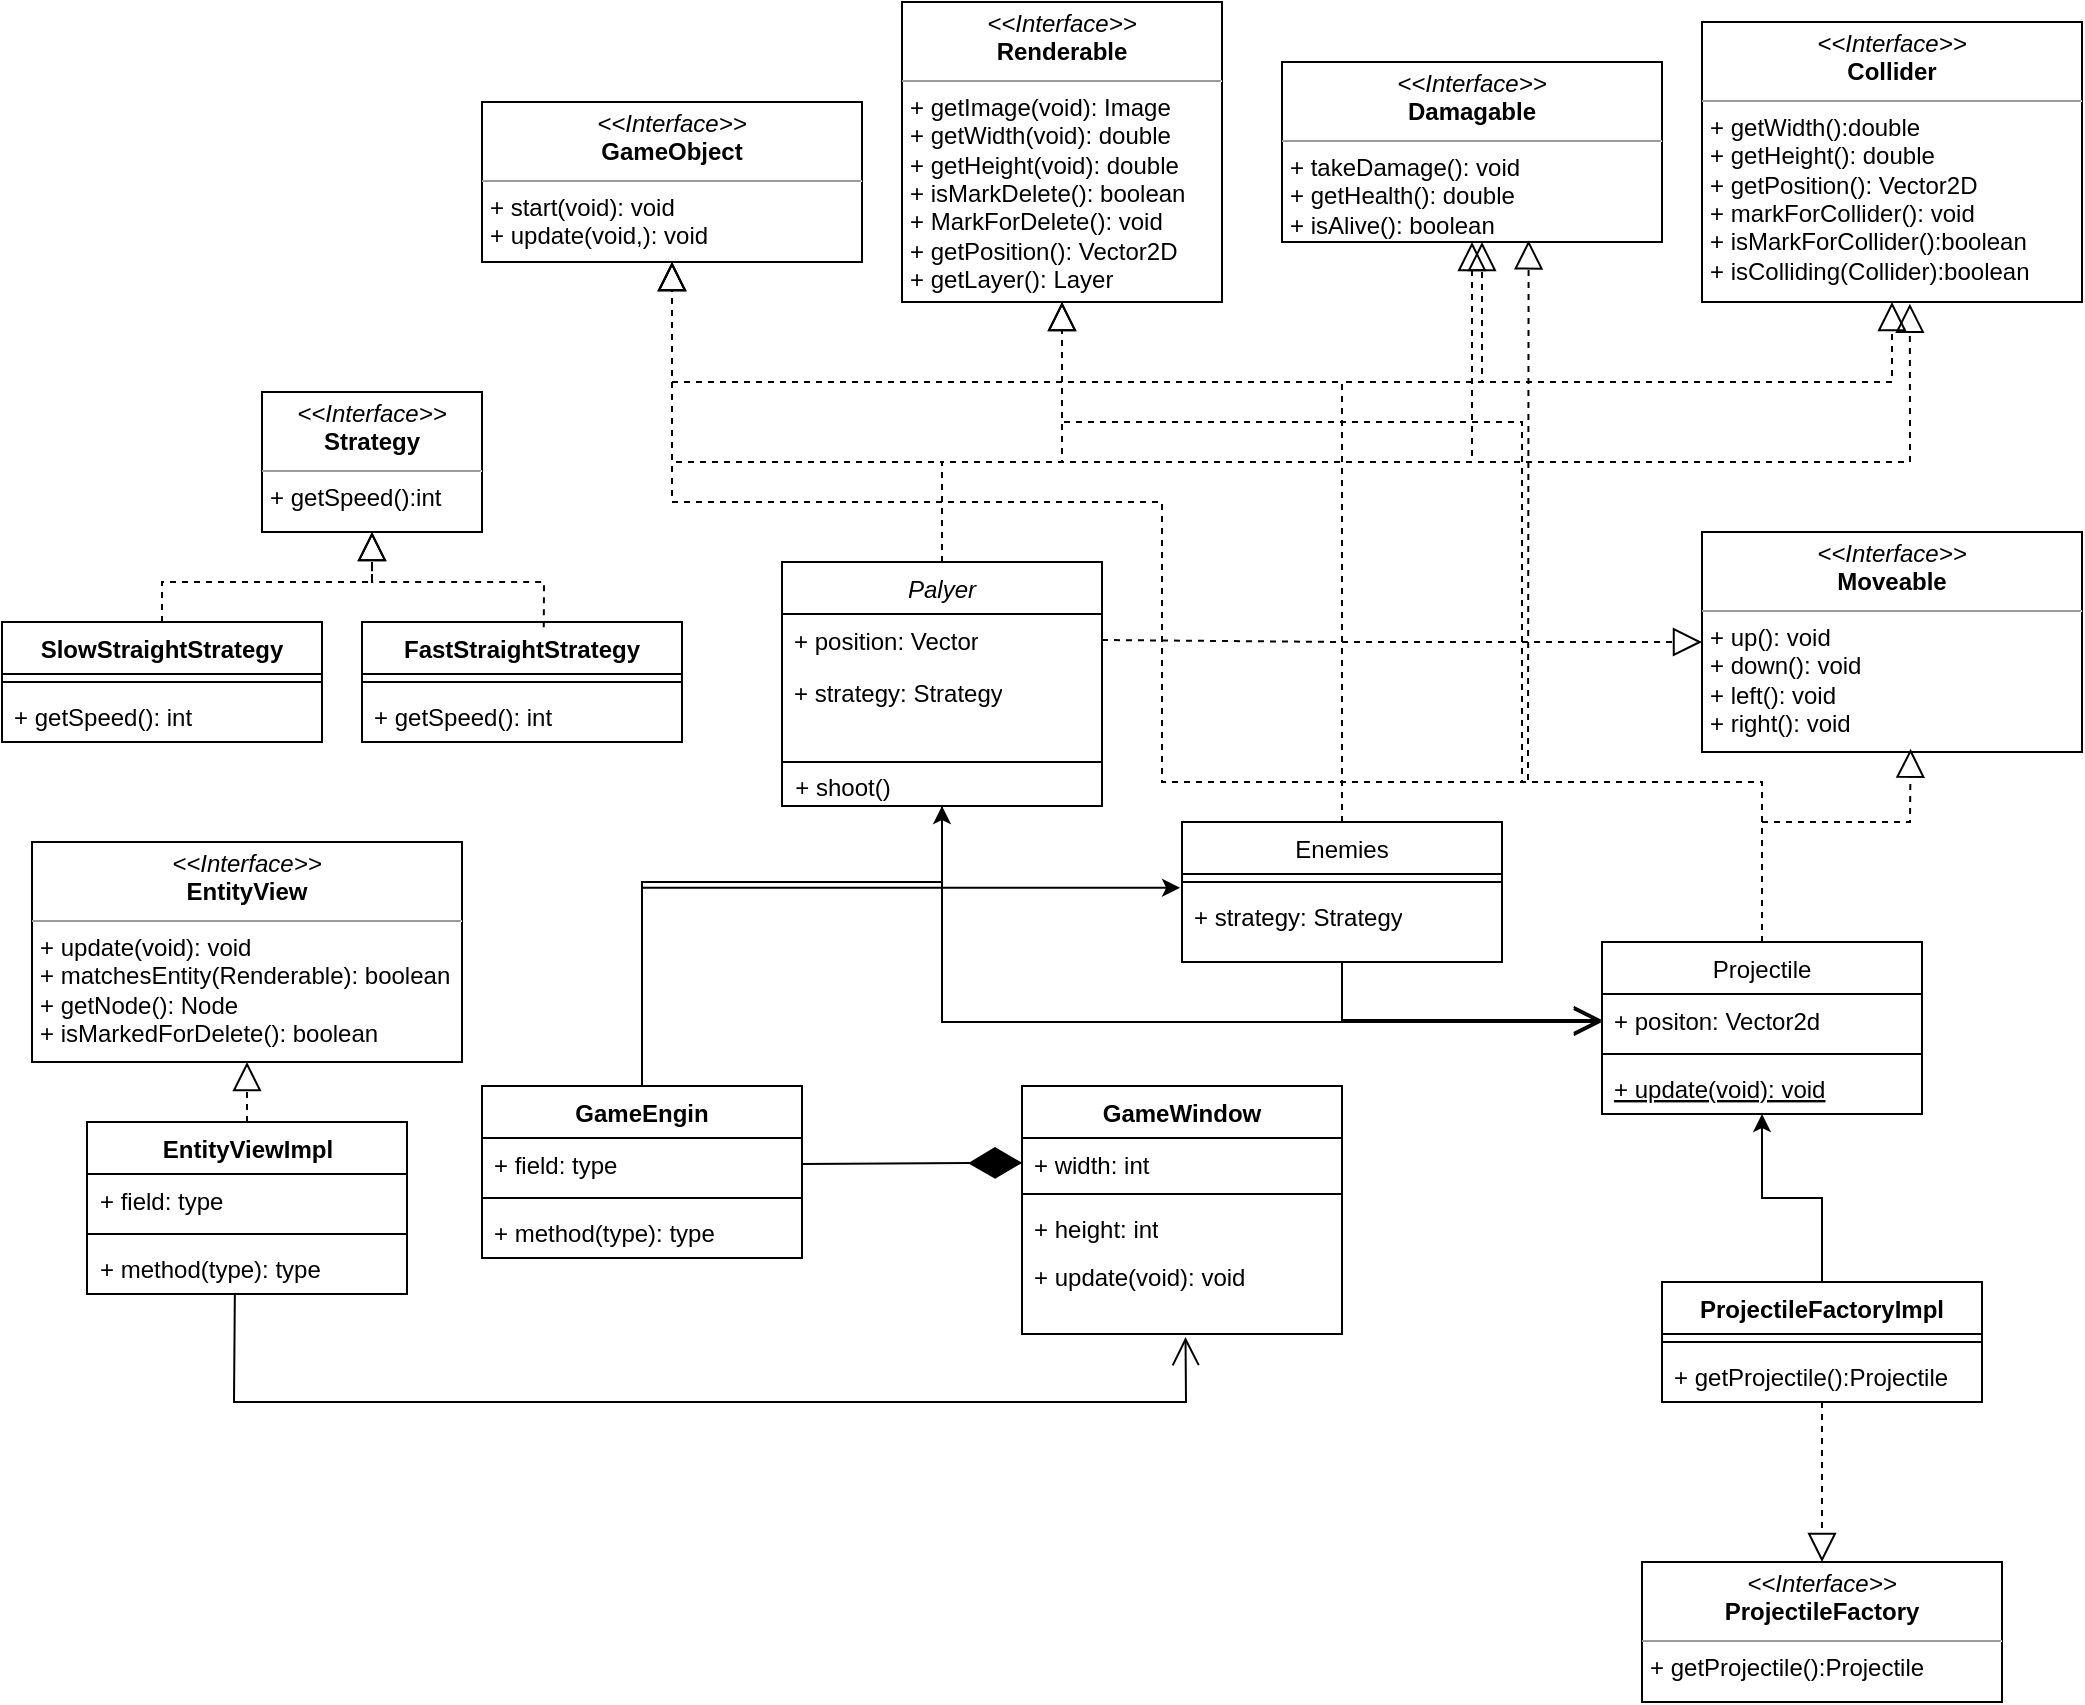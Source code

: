 <mxfile version="21.8.0" type="github">
  <diagram id="C5RBs43oDa-KdzZeNtuy" name="Page-1">
    <mxGraphModel dx="2117" dy="550" grid="1" gridSize="10" guides="1" tooltips="1" connect="1" arrows="1" fold="1" page="1" pageScale="1" pageWidth="827" pageHeight="1169" math="0" shadow="0">
      <root>
        <mxCell id="WIyWlLk6GJQsqaUBKTNV-0" />
        <mxCell id="WIyWlLk6GJQsqaUBKTNV-1" parent="WIyWlLk6GJQsqaUBKTNV-0" />
        <mxCell id="zkfFHV4jXpPFQw0GAbJ--0" value="Palyer" style="swimlane;fontStyle=2;align=center;verticalAlign=top;childLayout=stackLayout;horizontal=1;startSize=26;horizontalStack=0;resizeParent=1;resizeLast=0;collapsible=1;marginBottom=0;rounded=0;shadow=0;strokeWidth=1;" parent="WIyWlLk6GJQsqaUBKTNV-1" vertex="1">
          <mxGeometry x="200" y="280" width="160" height="122" as="geometry">
            <mxRectangle x="230" y="140" width="160" height="26" as="alternateBounds" />
          </mxGeometry>
        </mxCell>
        <mxCell id="wvUIx9EUSzUpLCrMTZV1-17" value="+ position: Vector" style="text;strokeColor=none;fillColor=none;align=left;verticalAlign=top;spacingLeft=4;spacingRight=4;overflow=hidden;rotatable=0;points=[[0,0.5],[1,0.5]];portConstraint=eastwest;whiteSpace=wrap;html=1;" parent="zkfFHV4jXpPFQw0GAbJ--0" vertex="1">
          <mxGeometry y="26" width="160" height="26" as="geometry" />
        </mxCell>
        <mxCell id="wvUIx9EUSzUpLCrMTZV1-38" value="+ strategy: Strategy" style="text;strokeColor=none;fillColor=none;align=left;verticalAlign=top;spacingLeft=4;spacingRight=4;overflow=hidden;rotatable=0;points=[[0,0.5],[1,0.5]];portConstraint=eastwest;whiteSpace=wrap;html=1;" parent="zkfFHV4jXpPFQw0GAbJ--0" vertex="1">
          <mxGeometry y="52" width="160" height="26" as="geometry" />
        </mxCell>
        <mxCell id="zkfFHV4jXpPFQw0GAbJ--4" value="" style="line;html=1;strokeWidth=1;align=left;verticalAlign=middle;spacingTop=-1;spacingLeft=3;spacingRight=3;rotatable=0;labelPosition=right;points=[];portConstraint=eastwest;" parent="zkfFHV4jXpPFQw0GAbJ--0" vertex="1">
          <mxGeometry y="78" width="160" height="44" as="geometry" />
        </mxCell>
        <mxCell id="zkfFHV4jXpPFQw0GAbJ--6" value="Projectile" style="swimlane;fontStyle=0;align=center;verticalAlign=top;childLayout=stackLayout;horizontal=1;startSize=26;horizontalStack=0;resizeParent=1;resizeLast=0;collapsible=1;marginBottom=0;rounded=0;shadow=0;strokeWidth=1;" parent="WIyWlLk6GJQsqaUBKTNV-1" vertex="1">
          <mxGeometry x="610" y="470" width="160" height="86" as="geometry">
            <mxRectangle x="130" y="380" width="160" height="26" as="alternateBounds" />
          </mxGeometry>
        </mxCell>
        <mxCell id="zkfFHV4jXpPFQw0GAbJ--11" value="+ positon: Vector2d" style="text;align=left;verticalAlign=top;spacingLeft=4;spacingRight=4;overflow=hidden;rotatable=0;points=[[0,0.5],[1,0.5]];portConstraint=eastwest;" parent="zkfFHV4jXpPFQw0GAbJ--6" vertex="1">
          <mxGeometry y="26" width="160" height="26" as="geometry" />
        </mxCell>
        <mxCell id="zkfFHV4jXpPFQw0GAbJ--9" value="" style="line;html=1;strokeWidth=1;align=left;verticalAlign=middle;spacingTop=-1;spacingLeft=3;spacingRight=3;rotatable=0;labelPosition=right;points=[];portConstraint=eastwest;" parent="zkfFHV4jXpPFQw0GAbJ--6" vertex="1">
          <mxGeometry y="52" width="160" height="8" as="geometry" />
        </mxCell>
        <mxCell id="zkfFHV4jXpPFQw0GAbJ--10" value="+ update(void): void" style="text;align=left;verticalAlign=top;spacingLeft=4;spacingRight=4;overflow=hidden;rotatable=0;points=[[0,0.5],[1,0.5]];portConstraint=eastwest;fontStyle=4" parent="zkfFHV4jXpPFQw0GAbJ--6" vertex="1">
          <mxGeometry y="60" width="160" height="26" as="geometry" />
        </mxCell>
        <mxCell id="zkfFHV4jXpPFQw0GAbJ--13" value="Enemies" style="swimlane;fontStyle=0;align=center;verticalAlign=top;childLayout=stackLayout;horizontal=1;startSize=26;horizontalStack=0;resizeParent=1;resizeLast=0;collapsible=1;marginBottom=0;rounded=0;shadow=0;strokeWidth=1;" parent="WIyWlLk6GJQsqaUBKTNV-1" vertex="1">
          <mxGeometry x="400" y="410" width="160" height="70" as="geometry">
            <mxRectangle x="340" y="380" width="170" height="26" as="alternateBounds" />
          </mxGeometry>
        </mxCell>
        <mxCell id="zkfFHV4jXpPFQw0GAbJ--15" value="" style="line;html=1;strokeWidth=1;align=left;verticalAlign=middle;spacingTop=-1;spacingLeft=3;spacingRight=3;rotatable=0;labelPosition=right;points=[];portConstraint=eastwest;" parent="zkfFHV4jXpPFQw0GAbJ--13" vertex="1">
          <mxGeometry y="26" width="160" height="8" as="geometry" />
        </mxCell>
        <mxCell id="wvUIx9EUSzUpLCrMTZV1-39" value="+ strategy: Strategy" style="text;strokeColor=none;fillColor=none;align=left;verticalAlign=top;spacingLeft=4;spacingRight=4;overflow=hidden;rotatable=0;points=[[0,0.5],[1,0.5]];portConstraint=eastwest;whiteSpace=wrap;html=1;" parent="zkfFHV4jXpPFQw0GAbJ--13" vertex="1">
          <mxGeometry y="34" width="160" height="26" as="geometry" />
        </mxCell>
        <mxCell id="wvUIx9EUSzUpLCrMTZV1-3" value="&lt;p style=&quot;margin:0px;margin-top:4px;text-align:center;&quot;&gt;&lt;i&gt;&amp;lt;&amp;lt;Interface&amp;gt;&amp;gt;&lt;/i&gt;&lt;br&gt;&lt;b&gt;GameObject&lt;/b&gt;&lt;/p&gt;&lt;hr size=&quot;1&quot;&gt;&lt;p style=&quot;margin:0px;margin-left:4px;&quot;&gt;&lt;/p&gt;&lt;p style=&quot;margin:0px;margin-left:4px;&quot;&gt;+ start(void): void&lt;br&gt;+ update(void,): void&lt;/p&gt;" style="verticalAlign=top;align=left;overflow=fill;fontSize=12;fontFamily=Helvetica;html=1;whiteSpace=wrap;" parent="WIyWlLk6GJQsqaUBKTNV-1" vertex="1">
          <mxGeometry x="50" y="50" width="190" height="80" as="geometry" />
        </mxCell>
        <mxCell id="wvUIx9EUSzUpLCrMTZV1-4" value="&lt;p style=&quot;margin:0px;margin-top:4px;text-align:center;&quot;&gt;&lt;i&gt;&amp;lt;&amp;lt;Interface&amp;gt;&amp;gt;&lt;/i&gt;&lt;br&gt;&lt;b&gt;Renderable&lt;/b&gt;&lt;/p&gt;&lt;hr size=&quot;1&quot;&gt;&lt;p style=&quot;margin:0px;margin-left:4px;&quot;&gt;&lt;/p&gt;&lt;p style=&quot;margin:0px;margin-left:4px;&quot;&gt;+ getImage(void): Image&lt;br&gt;+ getWidth(void): double&lt;/p&gt;&lt;p style=&quot;margin:0px;margin-left:4px;&quot;&gt;+ getHeight(void): double&lt;/p&gt;&lt;p style=&quot;margin:0px;margin-left:4px;&quot;&gt;+ isMarkDelete(): boolean&lt;/p&gt;&lt;p style=&quot;margin:0px;margin-left:4px;&quot;&gt;+ MarkForDelete(): void&lt;/p&gt;&lt;p style=&quot;margin:0px;margin-left:4px;&quot;&gt;+ getPosition(): Vector2D&lt;/p&gt;&lt;p style=&quot;margin:0px;margin-left:4px;&quot;&gt;+ getLayer(): Layer&lt;/p&gt;" style="verticalAlign=top;align=left;overflow=fill;fontSize=12;fontFamily=Helvetica;html=1;whiteSpace=wrap;" parent="WIyWlLk6GJQsqaUBKTNV-1" vertex="1">
          <mxGeometry x="260" width="160" height="150" as="geometry" />
        </mxCell>
        <mxCell id="wvUIx9EUSzUpLCrMTZV1-6" value="&lt;p style=&quot;margin:0px;margin-top:4px;text-align:center;&quot;&gt;&lt;i&gt;&amp;lt;&amp;lt;Interface&amp;gt;&amp;gt;&lt;/i&gt;&lt;br&gt;&lt;b&gt;Moveable&lt;/b&gt;&lt;/p&gt;&lt;hr size=&quot;1&quot;&gt;&lt;p style=&quot;margin:0px;margin-left:4px;&quot;&gt;+ up(): void&lt;br&gt;+ down(): void&lt;/p&gt;&lt;p style=&quot;margin:0px;margin-left:4px;&quot;&gt;+ left(): void&lt;/p&gt;&lt;p style=&quot;margin:0px;margin-left:4px;&quot;&gt;+ right(): void&lt;/p&gt;" style="verticalAlign=top;align=left;overflow=fill;fontSize=12;fontFamily=Helvetica;html=1;whiteSpace=wrap;" parent="WIyWlLk6GJQsqaUBKTNV-1" vertex="1">
          <mxGeometry x="660" y="265" width="190" height="110" as="geometry" />
        </mxCell>
        <mxCell id="wvUIx9EUSzUpLCrMTZV1-7" value="&lt;p style=&quot;margin:0px;margin-top:4px;text-align:center;&quot;&gt;&lt;i&gt;&amp;lt;&amp;lt;Interface&amp;gt;&amp;gt;&lt;/i&gt;&lt;br&gt;&lt;b&gt;Collider&lt;/b&gt;&lt;/p&gt;&lt;hr size=&quot;1&quot;&gt;&lt;p style=&quot;margin:0px;margin-left:4px;&quot;&gt;+ getWidth():double&amp;nbsp;&lt;br&gt;+ getHeight(): double&lt;/p&gt;&lt;p style=&quot;margin:0px;margin-left:4px;&quot;&gt;+ getPosition(): Vector2D&lt;/p&gt;&lt;p style=&quot;margin:0px;margin-left:4px;&quot;&gt;+ markForCollider(): void&lt;/p&gt;&lt;p style=&quot;margin:0px;margin-left:4px;&quot;&gt;+ isMarkForCollider():boolean&lt;/p&gt;&lt;p style=&quot;margin:0px;margin-left:4px;&quot;&gt;+ isColliding(Collider):boolean&lt;/p&gt;" style="verticalAlign=top;align=left;overflow=fill;fontSize=12;fontFamily=Helvetica;html=1;whiteSpace=wrap;" parent="WIyWlLk6GJQsqaUBKTNV-1" vertex="1">
          <mxGeometry x="660" y="10" width="190" height="140" as="geometry" />
        </mxCell>
        <mxCell id="wvUIx9EUSzUpLCrMTZV1-9" value="" style="endArrow=block;dashed=1;endFill=0;endSize=12;html=1;rounded=0;exitX=0.5;exitY=0;exitDx=0;exitDy=0;entryX=0.5;entryY=1;entryDx=0;entryDy=0;" parent="WIyWlLk6GJQsqaUBKTNV-1" source="zkfFHV4jXpPFQw0GAbJ--0" target="wvUIx9EUSzUpLCrMTZV1-3" edge="1">
          <mxGeometry width="160" relative="1" as="geometry">
            <mxPoint x="330" y="220" as="sourcePoint" />
            <mxPoint x="490" y="220" as="targetPoint" />
            <Array as="points">
              <mxPoint x="280" y="230" />
              <mxPoint x="145" y="230" />
            </Array>
          </mxGeometry>
        </mxCell>
        <mxCell id="wvUIx9EUSzUpLCrMTZV1-11" value="" style="endArrow=block;dashed=1;endFill=0;endSize=12;html=1;rounded=0;exitX=0.5;exitY=0;exitDx=0;exitDy=0;entryX=0.5;entryY=1;entryDx=0;entryDy=0;" parent="WIyWlLk6GJQsqaUBKTNV-1" source="zkfFHV4jXpPFQw0GAbJ--0" target="wvUIx9EUSzUpLCrMTZV1-4" edge="1">
          <mxGeometry width="160" relative="1" as="geometry">
            <mxPoint x="290" y="250" as="sourcePoint" />
            <mxPoint x="155" y="130" as="targetPoint" />
            <Array as="points">
              <mxPoint x="280" y="230" />
              <mxPoint x="340" y="230" />
            </Array>
          </mxGeometry>
        </mxCell>
        <mxCell id="wvUIx9EUSzUpLCrMTZV1-12" value="&lt;p style=&quot;margin:0px;margin-top:4px;text-align:center;&quot;&gt;&lt;i&gt;&amp;lt;&amp;lt;Interface&amp;gt;&amp;gt;&lt;/i&gt;&lt;br&gt;&lt;b&gt;Damagable&lt;/b&gt;&lt;/p&gt;&lt;hr size=&quot;1&quot;&gt;&lt;p style=&quot;margin:0px;margin-left:4px;&quot;&gt;+ takeDamage(): void&lt;br&gt;+ getHealth(): double&lt;/p&gt;&lt;p style=&quot;margin:0px;margin-left:4px;&quot;&gt;+ isAlive(): boolean&lt;/p&gt;" style="verticalAlign=top;align=left;overflow=fill;fontSize=12;fontFamily=Helvetica;html=1;whiteSpace=wrap;" parent="WIyWlLk6GJQsqaUBKTNV-1" vertex="1">
          <mxGeometry x="450" y="30" width="190" height="90" as="geometry" />
        </mxCell>
        <mxCell id="wvUIx9EUSzUpLCrMTZV1-13" value="" style="endArrow=block;dashed=1;endFill=0;endSize=12;html=1;rounded=0;entryX=0.5;entryY=1;entryDx=0;entryDy=0;" parent="WIyWlLk6GJQsqaUBKTNV-1" target="wvUIx9EUSzUpLCrMTZV1-12" edge="1">
          <mxGeometry width="160" relative="1" as="geometry">
            <mxPoint x="280" y="280" as="sourcePoint" />
            <mxPoint x="375" y="180" as="targetPoint" />
            <Array as="points">
              <mxPoint x="280" y="230" />
              <mxPoint x="375" y="230" />
              <mxPoint x="545" y="230" />
            </Array>
          </mxGeometry>
        </mxCell>
        <mxCell id="wvUIx9EUSzUpLCrMTZV1-14" value="" style="endArrow=block;dashed=1;endFill=0;endSize=12;html=1;rounded=0;entryX=0;entryY=0.5;entryDx=0;entryDy=0;exitX=1;exitY=0.5;exitDx=0;exitDy=0;" parent="WIyWlLk6GJQsqaUBKTNV-1" source="wvUIx9EUSzUpLCrMTZV1-17" target="wvUIx9EUSzUpLCrMTZV1-6" edge="1">
          <mxGeometry width="160" relative="1" as="geometry">
            <mxPoint x="290" y="290" as="sourcePoint" />
            <mxPoint x="555" y="130" as="targetPoint" />
            <Array as="points">
              <mxPoint x="480" y="320" />
            </Array>
          </mxGeometry>
        </mxCell>
        <mxCell id="wvUIx9EUSzUpLCrMTZV1-16" value="" style="endArrow=block;dashed=1;endFill=0;endSize=12;html=1;rounded=0;entryX=0.547;entryY=1.006;entryDx=0;entryDy=0;exitX=0.5;exitY=0;exitDx=0;exitDy=0;entryPerimeter=0;" parent="WIyWlLk6GJQsqaUBKTNV-1" source="zkfFHV4jXpPFQw0GAbJ--0" target="wvUIx9EUSzUpLCrMTZV1-7" edge="1">
          <mxGeometry width="160" relative="1" as="geometry">
            <mxPoint x="370" y="330" as="sourcePoint" />
            <mxPoint x="670" y="330" as="targetPoint" />
            <Array as="points">
              <mxPoint x="280" y="230" />
              <mxPoint x="530" y="230" />
              <mxPoint x="764" y="230" />
            </Array>
          </mxGeometry>
        </mxCell>
        <mxCell id="wvUIx9EUSzUpLCrMTZV1-18" value="&lt;p style=&quot;margin:0px;margin-top:4px;text-align:center;&quot;&gt;&lt;i&gt;&amp;lt;&amp;lt;Interface&amp;gt;&amp;gt;&lt;/i&gt;&lt;br&gt;&lt;b&gt;Strategy&lt;/b&gt;&lt;/p&gt;&lt;hr size=&quot;1&quot;&gt;&lt;p style=&quot;margin:0px;margin-left:4px;&quot;&gt;+ getSpeed():int&lt;br&gt;&lt;/p&gt;" style="verticalAlign=top;align=left;overflow=fill;fontSize=12;fontFamily=Helvetica;html=1;whiteSpace=wrap;" parent="WIyWlLk6GJQsqaUBKTNV-1" vertex="1">
          <mxGeometry x="-60" y="195" width="110" height="70" as="geometry" />
        </mxCell>
        <mxCell id="wvUIx9EUSzUpLCrMTZV1-19" value="SlowStraightStrategy" style="swimlane;fontStyle=1;align=center;verticalAlign=top;childLayout=stackLayout;horizontal=1;startSize=26;horizontalStack=0;resizeParent=1;resizeParentMax=0;resizeLast=0;collapsible=1;marginBottom=0;whiteSpace=wrap;html=1;" parent="WIyWlLk6GJQsqaUBKTNV-1" vertex="1">
          <mxGeometry x="-190" y="310" width="160" height="60" as="geometry" />
        </mxCell>
        <mxCell id="wvUIx9EUSzUpLCrMTZV1-21" value="" style="line;strokeWidth=1;fillColor=none;align=left;verticalAlign=middle;spacingTop=-1;spacingLeft=3;spacingRight=3;rotatable=0;labelPosition=right;points=[];portConstraint=eastwest;strokeColor=inherit;" parent="wvUIx9EUSzUpLCrMTZV1-19" vertex="1">
          <mxGeometry y="26" width="160" height="8" as="geometry" />
        </mxCell>
        <mxCell id="wvUIx9EUSzUpLCrMTZV1-22" value="+ getSpeed(): int" style="text;strokeColor=none;fillColor=none;align=left;verticalAlign=top;spacingLeft=4;spacingRight=4;overflow=hidden;rotatable=0;points=[[0,0.5],[1,0.5]];portConstraint=eastwest;whiteSpace=wrap;html=1;" parent="wvUIx9EUSzUpLCrMTZV1-19" vertex="1">
          <mxGeometry y="34" width="160" height="26" as="geometry" />
        </mxCell>
        <mxCell id="wvUIx9EUSzUpLCrMTZV1-23" value="" style="endArrow=block;dashed=1;endFill=0;endSize=12;html=1;rounded=0;exitX=0.5;exitY=0;exitDx=0;exitDy=0;entryX=0.5;entryY=1;entryDx=0;entryDy=0;" parent="WIyWlLk6GJQsqaUBKTNV-1" source="wvUIx9EUSzUpLCrMTZV1-19" target="wvUIx9EUSzUpLCrMTZV1-18" edge="1">
          <mxGeometry width="160" relative="1" as="geometry">
            <mxPoint x="290" y="290" as="sourcePoint" />
            <mxPoint x="155" y="140" as="targetPoint" />
            <Array as="points">
              <mxPoint x="-110" y="290" />
              <mxPoint x="-5" y="290" />
            </Array>
          </mxGeometry>
        </mxCell>
        <mxCell id="wvUIx9EUSzUpLCrMTZV1-24" value="FastStraightStrategy" style="swimlane;fontStyle=1;align=center;verticalAlign=top;childLayout=stackLayout;horizontal=1;startSize=26;horizontalStack=0;resizeParent=1;resizeParentMax=0;resizeLast=0;collapsible=1;marginBottom=0;whiteSpace=wrap;html=1;" parent="WIyWlLk6GJQsqaUBKTNV-1" vertex="1">
          <mxGeometry x="-10" y="310" width="160" height="60" as="geometry" />
        </mxCell>
        <mxCell id="wvUIx9EUSzUpLCrMTZV1-25" value="" style="line;strokeWidth=1;fillColor=none;align=left;verticalAlign=middle;spacingTop=-1;spacingLeft=3;spacingRight=3;rotatable=0;labelPosition=right;points=[];portConstraint=eastwest;strokeColor=inherit;" parent="wvUIx9EUSzUpLCrMTZV1-24" vertex="1">
          <mxGeometry y="26" width="160" height="8" as="geometry" />
        </mxCell>
        <mxCell id="wvUIx9EUSzUpLCrMTZV1-26" value="+ getSpeed(): int" style="text;strokeColor=none;fillColor=none;align=left;verticalAlign=top;spacingLeft=4;spacingRight=4;overflow=hidden;rotatable=0;points=[[0,0.5],[1,0.5]];portConstraint=eastwest;whiteSpace=wrap;html=1;" parent="wvUIx9EUSzUpLCrMTZV1-24" vertex="1">
          <mxGeometry y="34" width="160" height="26" as="geometry" />
        </mxCell>
        <mxCell id="wvUIx9EUSzUpLCrMTZV1-28" value="" style="endArrow=block;dashed=1;endFill=0;endSize=12;html=1;rounded=0;exitX=0.568;exitY=0.043;exitDx=0;exitDy=0;exitPerimeter=0;entryX=0.5;entryY=1;entryDx=0;entryDy=0;" parent="WIyWlLk6GJQsqaUBKTNV-1" source="wvUIx9EUSzUpLCrMTZV1-24" target="wvUIx9EUSzUpLCrMTZV1-18" edge="1">
          <mxGeometry width="160" relative="1" as="geometry">
            <mxPoint x="-100" y="320" as="sourcePoint" />
            <mxPoint x="110" y="210" as="targetPoint" />
            <Array as="points">
              <mxPoint x="81" y="290" />
              <mxPoint x="-5" y="290" />
            </Array>
          </mxGeometry>
        </mxCell>
        <mxCell id="wvUIx9EUSzUpLCrMTZV1-35" value="" style="endArrow=block;dashed=1;endFill=0;endSize=12;html=1;rounded=0;exitX=0.5;exitY=0;exitDx=0;exitDy=0;entryX=0.5;entryY=1;entryDx=0;entryDy=0;" parent="WIyWlLk6GJQsqaUBKTNV-1" source="zkfFHV4jXpPFQw0GAbJ--13" target="wvUIx9EUSzUpLCrMTZV1-3" edge="1">
          <mxGeometry width="160" relative="1" as="geometry">
            <mxPoint x="330" y="220" as="sourcePoint" />
            <mxPoint x="490" y="220" as="targetPoint" />
            <Array as="points">
              <mxPoint x="480" y="190" />
              <mxPoint x="145" y="190" />
            </Array>
          </mxGeometry>
        </mxCell>
        <mxCell id="wvUIx9EUSzUpLCrMTZV1-36" value="" style="endArrow=block;dashed=1;endFill=0;endSize=12;html=1;rounded=0;exitX=0.5;exitY=0;exitDx=0;exitDy=0;" parent="WIyWlLk6GJQsqaUBKTNV-1" source="zkfFHV4jXpPFQw0GAbJ--13" edge="1">
          <mxGeometry width="160" relative="1" as="geometry">
            <mxPoint x="330" y="220" as="sourcePoint" />
            <mxPoint x="550" y="120" as="targetPoint" />
            <Array as="points">
              <mxPoint x="480" y="190" />
              <mxPoint x="550" y="190" />
            </Array>
          </mxGeometry>
        </mxCell>
        <mxCell id="wvUIx9EUSzUpLCrMTZV1-37" value="" style="endArrow=block;dashed=1;endFill=0;endSize=12;html=1;rounded=0;exitX=0.5;exitY=0;exitDx=0;exitDy=0;entryX=0.5;entryY=1;entryDx=0;entryDy=0;" parent="WIyWlLk6GJQsqaUBKTNV-1" source="zkfFHV4jXpPFQw0GAbJ--13" target="wvUIx9EUSzUpLCrMTZV1-7" edge="1">
          <mxGeometry width="160" relative="1" as="geometry">
            <mxPoint x="330" y="220" as="sourcePoint" />
            <mxPoint x="490" y="220" as="targetPoint" />
            <Array as="points">
              <mxPoint x="480" y="190" />
              <mxPoint x="755" y="190" />
            </Array>
          </mxGeometry>
        </mxCell>
        <mxCell id="wvUIx9EUSzUpLCrMTZV1-40" value="" style="endArrow=block;dashed=1;endFill=0;endSize=12;html=1;rounded=0;exitX=0.5;exitY=0;exitDx=0;exitDy=0;entryX=0.549;entryY=0.985;entryDx=0;entryDy=0;entryPerimeter=0;" parent="WIyWlLk6GJQsqaUBKTNV-1" source="zkfFHV4jXpPFQw0GAbJ--6" target="wvUIx9EUSzUpLCrMTZV1-6" edge="1">
          <mxGeometry width="160" relative="1" as="geometry">
            <mxPoint x="330" y="220" as="sourcePoint" />
            <mxPoint x="490" y="220" as="targetPoint" />
            <Array as="points">
              <mxPoint x="690" y="410" />
              <mxPoint x="764" y="410" />
            </Array>
          </mxGeometry>
        </mxCell>
        <mxCell id="wvUIx9EUSzUpLCrMTZV1-41" value="" style="endArrow=block;dashed=1;endFill=0;endSize=12;html=1;rounded=0;exitX=0.5;exitY=0;exitDx=0;exitDy=0;entryX=0.649;entryY=0.991;entryDx=0;entryDy=0;entryPerimeter=0;" parent="WIyWlLk6GJQsqaUBKTNV-1" source="zkfFHV4jXpPFQw0GAbJ--6" target="wvUIx9EUSzUpLCrMTZV1-12" edge="1">
          <mxGeometry width="160" relative="1" as="geometry">
            <mxPoint x="330" y="220" as="sourcePoint" />
            <mxPoint x="490" y="220" as="targetPoint" />
            <Array as="points">
              <mxPoint x="690" y="390" />
              <mxPoint x="573" y="390" />
            </Array>
          </mxGeometry>
        </mxCell>
        <mxCell id="wvUIx9EUSzUpLCrMTZV1-42" value="" style="endArrow=block;dashed=1;endFill=0;endSize=12;html=1;rounded=0;exitX=0.5;exitY=0;exitDx=0;exitDy=0;entryX=0.5;entryY=1;entryDx=0;entryDy=0;" parent="WIyWlLk6GJQsqaUBKTNV-1" source="zkfFHV4jXpPFQw0GAbJ--6" target="wvUIx9EUSzUpLCrMTZV1-4" edge="1">
          <mxGeometry width="160" relative="1" as="geometry">
            <mxPoint x="260" y="510" as="sourcePoint" />
            <mxPoint x="420" y="510" as="targetPoint" />
            <Array as="points">
              <mxPoint x="690" y="390" />
              <mxPoint x="570" y="390" />
              <mxPoint x="570" y="210" />
              <mxPoint x="340" y="210" />
            </Array>
          </mxGeometry>
        </mxCell>
        <mxCell id="wvUIx9EUSzUpLCrMTZV1-43" value="" style="endArrow=block;dashed=1;endFill=0;endSize=12;html=1;rounded=0;exitX=0.5;exitY=0;exitDx=0;exitDy=0;entryX=0.5;entryY=1;entryDx=0;entryDy=0;" parent="WIyWlLk6GJQsqaUBKTNV-1" source="zkfFHV4jXpPFQw0GAbJ--6" target="wvUIx9EUSzUpLCrMTZV1-3" edge="1">
          <mxGeometry width="160" relative="1" as="geometry">
            <mxPoint x="330" y="410" as="sourcePoint" />
            <mxPoint x="490" y="410" as="targetPoint" />
            <Array as="points">
              <mxPoint x="690" y="390" />
              <mxPoint x="390" y="390" />
              <mxPoint x="390" y="250" />
              <mxPoint x="145" y="250" />
            </Array>
          </mxGeometry>
        </mxCell>
        <mxCell id="wvUIx9EUSzUpLCrMTZV1-55" style="edgeStyle=orthogonalEdgeStyle;rounded=0;orthogonalLoop=1;jettySize=auto;html=1;entryX=0.5;entryY=1;entryDx=0;entryDy=0;" parent="WIyWlLk6GJQsqaUBKTNV-1" source="wvUIx9EUSzUpLCrMTZV1-44" target="zkfFHV4jXpPFQw0GAbJ--0" edge="1">
          <mxGeometry relative="1" as="geometry">
            <Array as="points">
              <mxPoint x="130" y="440" />
              <mxPoint x="280" y="440" />
            </Array>
          </mxGeometry>
        </mxCell>
        <mxCell id="wvUIx9EUSzUpLCrMTZV1-56" style="edgeStyle=orthogonalEdgeStyle;rounded=0;orthogonalLoop=1;jettySize=auto;html=1;entryX=-0.006;entryY=0.861;entryDx=0;entryDy=0;entryPerimeter=0;" parent="WIyWlLk6GJQsqaUBKTNV-1" source="wvUIx9EUSzUpLCrMTZV1-44" target="zkfFHV4jXpPFQw0GAbJ--15" edge="1">
          <mxGeometry relative="1" as="geometry" />
        </mxCell>
        <mxCell id="wvUIx9EUSzUpLCrMTZV1-44" value="GameEngin" style="swimlane;fontStyle=1;align=center;verticalAlign=top;childLayout=stackLayout;horizontal=1;startSize=26;horizontalStack=0;resizeParent=1;resizeParentMax=0;resizeLast=0;collapsible=1;marginBottom=0;whiteSpace=wrap;html=1;" parent="WIyWlLk6GJQsqaUBKTNV-1" vertex="1">
          <mxGeometry x="50" y="542" width="160" height="86" as="geometry" />
        </mxCell>
        <mxCell id="wvUIx9EUSzUpLCrMTZV1-45" value="+ field: type" style="text;strokeColor=none;fillColor=none;align=left;verticalAlign=top;spacingLeft=4;spacingRight=4;overflow=hidden;rotatable=0;points=[[0,0.5],[1,0.5]];portConstraint=eastwest;whiteSpace=wrap;html=1;" parent="wvUIx9EUSzUpLCrMTZV1-44" vertex="1">
          <mxGeometry y="26" width="160" height="26" as="geometry" />
        </mxCell>
        <mxCell id="wvUIx9EUSzUpLCrMTZV1-46" value="" style="line;strokeWidth=1;fillColor=none;align=left;verticalAlign=middle;spacingTop=-1;spacingLeft=3;spacingRight=3;rotatable=0;labelPosition=right;points=[];portConstraint=eastwest;strokeColor=inherit;" parent="wvUIx9EUSzUpLCrMTZV1-44" vertex="1">
          <mxGeometry y="52" width="160" height="8" as="geometry" />
        </mxCell>
        <mxCell id="wvUIx9EUSzUpLCrMTZV1-47" value="+ method(type): type" style="text;strokeColor=none;fillColor=none;align=left;verticalAlign=top;spacingLeft=4;spacingRight=4;overflow=hidden;rotatable=0;points=[[0,0.5],[1,0.5]];portConstraint=eastwest;whiteSpace=wrap;html=1;" parent="wvUIx9EUSzUpLCrMTZV1-44" vertex="1">
          <mxGeometry y="60" width="160" height="26" as="geometry" />
        </mxCell>
        <mxCell id="wvUIx9EUSzUpLCrMTZV1-48" value="GameWindow" style="swimlane;fontStyle=1;align=center;verticalAlign=top;childLayout=stackLayout;horizontal=1;startSize=26;horizontalStack=0;resizeParent=1;resizeParentMax=0;resizeLast=0;collapsible=1;marginBottom=0;whiteSpace=wrap;html=1;" parent="WIyWlLk6GJQsqaUBKTNV-1" vertex="1">
          <mxGeometry x="320" y="542" width="160" height="124" as="geometry" />
        </mxCell>
        <mxCell id="wvUIx9EUSzUpLCrMTZV1-49" value="+ width: int&lt;br&gt;" style="text;strokeColor=none;fillColor=none;align=left;verticalAlign=top;spacingLeft=4;spacingRight=4;overflow=hidden;rotatable=0;points=[[0,0.5],[1,0.5]];portConstraint=eastwest;whiteSpace=wrap;html=1;" parent="wvUIx9EUSzUpLCrMTZV1-48" vertex="1">
          <mxGeometry y="26" width="160" height="24" as="geometry" />
        </mxCell>
        <mxCell id="wvUIx9EUSzUpLCrMTZV1-50" value="" style="line;strokeWidth=1;fillColor=none;align=left;verticalAlign=middle;spacingTop=-1;spacingLeft=3;spacingRight=3;rotatable=0;labelPosition=right;points=[];portConstraint=eastwest;strokeColor=inherit;" parent="wvUIx9EUSzUpLCrMTZV1-48" vertex="1">
          <mxGeometry y="50" width="160" height="8" as="geometry" />
        </mxCell>
        <mxCell id="wvUIx9EUSzUpLCrMTZV1-69" value="+ height: int" style="text;strokeColor=none;fillColor=none;align=left;verticalAlign=top;spacingLeft=4;spacingRight=4;overflow=hidden;rotatable=0;points=[[0,0.5],[1,0.5]];portConstraint=eastwest;whiteSpace=wrap;html=1;" parent="wvUIx9EUSzUpLCrMTZV1-48" vertex="1">
          <mxGeometry y="58" width="160" height="24" as="geometry" />
        </mxCell>
        <mxCell id="wvUIx9EUSzUpLCrMTZV1-51" value="+ update(void): void" style="text;strokeColor=none;fillColor=none;align=left;verticalAlign=top;spacingLeft=4;spacingRight=4;overflow=hidden;rotatable=0;points=[[0,0.5],[1,0.5]];portConstraint=eastwest;whiteSpace=wrap;html=1;" parent="wvUIx9EUSzUpLCrMTZV1-48" vertex="1">
          <mxGeometry y="82" width="160" height="42" as="geometry" />
        </mxCell>
        <mxCell id="wvUIx9EUSzUpLCrMTZV1-52" value="" style="endArrow=diamondThin;endFill=1;endSize=24;html=1;rounded=0;exitX=1;exitY=0.5;exitDx=0;exitDy=0;" parent="WIyWlLk6GJQsqaUBKTNV-1" source="wvUIx9EUSzUpLCrMTZV1-45" target="wvUIx9EUSzUpLCrMTZV1-49" edge="1">
          <mxGeometry width="160" relative="1" as="geometry">
            <mxPoint x="240" y="590" as="sourcePoint" />
            <mxPoint x="400" y="590" as="targetPoint" />
          </mxGeometry>
        </mxCell>
        <mxCell id="wvUIx9EUSzUpLCrMTZV1-57" value="EntityViewImpl" style="swimlane;fontStyle=1;align=center;verticalAlign=top;childLayout=stackLayout;horizontal=1;startSize=26;horizontalStack=0;resizeParent=1;resizeParentMax=0;resizeLast=0;collapsible=1;marginBottom=0;whiteSpace=wrap;html=1;" parent="WIyWlLk6GJQsqaUBKTNV-1" vertex="1">
          <mxGeometry x="-147.5" y="560" width="160" height="86" as="geometry" />
        </mxCell>
        <mxCell id="wvUIx9EUSzUpLCrMTZV1-58" value="+ field: type" style="text;strokeColor=none;fillColor=none;align=left;verticalAlign=top;spacingLeft=4;spacingRight=4;overflow=hidden;rotatable=0;points=[[0,0.5],[1,0.5]];portConstraint=eastwest;whiteSpace=wrap;html=1;" parent="wvUIx9EUSzUpLCrMTZV1-57" vertex="1">
          <mxGeometry y="26" width="160" height="26" as="geometry" />
        </mxCell>
        <mxCell id="wvUIx9EUSzUpLCrMTZV1-59" value="" style="line;strokeWidth=1;fillColor=none;align=left;verticalAlign=middle;spacingTop=-1;spacingLeft=3;spacingRight=3;rotatable=0;labelPosition=right;points=[];portConstraint=eastwest;strokeColor=inherit;" parent="wvUIx9EUSzUpLCrMTZV1-57" vertex="1">
          <mxGeometry y="52" width="160" height="8" as="geometry" />
        </mxCell>
        <mxCell id="wvUIx9EUSzUpLCrMTZV1-60" value="+ method(type): type" style="text;strokeColor=none;fillColor=none;align=left;verticalAlign=top;spacingLeft=4;spacingRight=4;overflow=hidden;rotatable=0;points=[[0,0.5],[1,0.5]];portConstraint=eastwest;whiteSpace=wrap;html=1;" parent="wvUIx9EUSzUpLCrMTZV1-57" vertex="1">
          <mxGeometry y="60" width="160" height="26" as="geometry" />
        </mxCell>
        <mxCell id="wvUIx9EUSzUpLCrMTZV1-61" value="&lt;p style=&quot;margin:0px;margin-top:4px;text-align:center;&quot;&gt;&lt;i&gt;&amp;lt;&amp;lt;Interface&amp;gt;&amp;gt;&lt;/i&gt;&lt;br&gt;&lt;b&gt;EntityView&lt;/b&gt;&lt;/p&gt;&lt;hr size=&quot;1&quot;&gt;&lt;p style=&quot;margin:0px;margin-left:4px;&quot;&gt;&lt;/p&gt;&lt;p style=&quot;margin:0px;margin-left:4px;&quot;&gt;+ update(void): void&lt;br&gt;+ matchesEntity(Renderable): boolean&lt;/p&gt;&lt;p style=&quot;margin:0px;margin-left:4px;&quot;&gt;+ getNode(): Node&lt;/p&gt;&lt;p style=&quot;margin:0px;margin-left:4px;&quot;&gt;+ isMarkedForDelete(): boolean&lt;/p&gt;" style="verticalAlign=top;align=left;overflow=fill;fontSize=12;fontFamily=Helvetica;html=1;whiteSpace=wrap;" parent="WIyWlLk6GJQsqaUBKTNV-1" vertex="1">
          <mxGeometry x="-175" y="420" width="215" height="110" as="geometry" />
        </mxCell>
        <mxCell id="wvUIx9EUSzUpLCrMTZV1-62" value="" style="endArrow=block;dashed=1;endFill=0;endSize=12;html=1;rounded=0;exitX=0.5;exitY=0;exitDx=0;exitDy=0;entryX=0.5;entryY=1;entryDx=0;entryDy=0;" parent="WIyWlLk6GJQsqaUBKTNV-1" source="wvUIx9EUSzUpLCrMTZV1-57" target="wvUIx9EUSzUpLCrMTZV1-61" edge="1">
          <mxGeometry width="160" relative="1" as="geometry">
            <mxPoint x="330" y="480" as="sourcePoint" />
            <mxPoint x="490" y="480" as="targetPoint" />
          </mxGeometry>
        </mxCell>
        <mxCell id="wvUIx9EUSzUpLCrMTZV1-66" value="" style="endArrow=open;endFill=1;endSize=12;html=1;rounded=0;exitX=0.462;exitY=1.012;exitDx=0;exitDy=0;exitPerimeter=0;entryX=0.511;entryY=1.036;entryDx=0;entryDy=0;entryPerimeter=0;" parent="WIyWlLk6GJQsqaUBKTNV-1" source="wvUIx9EUSzUpLCrMTZV1-60" target="wvUIx9EUSzUpLCrMTZV1-51" edge="1">
          <mxGeometry width="160" relative="1" as="geometry">
            <mxPoint x="330" y="720" as="sourcePoint" />
            <mxPoint x="490" y="720" as="targetPoint" />
            <Array as="points">
              <mxPoint x="-74" y="700" />
              <mxPoint x="402" y="700" />
            </Array>
          </mxGeometry>
        </mxCell>
        <mxCell id="wvUIx9EUSzUpLCrMTZV1-70" value="" style="endArrow=open;endFill=1;endSize=12;html=1;rounded=0;entryX=0;entryY=0.5;entryDx=0;entryDy=0;exitX=0.5;exitY=1;exitDx=0;exitDy=0;" parent="WIyWlLk6GJQsqaUBKTNV-1" source="zkfFHV4jXpPFQw0GAbJ--13" target="zkfFHV4jXpPFQw0GAbJ--11" edge="1">
          <mxGeometry width="160" relative="1" as="geometry">
            <mxPoint x="330" y="520" as="sourcePoint" />
            <mxPoint x="490" y="520" as="targetPoint" />
            <Array as="points">
              <mxPoint x="480" y="509" />
            </Array>
          </mxGeometry>
        </mxCell>
        <mxCell id="wvUIx9EUSzUpLCrMTZV1-71" value="" style="endArrow=open;endFill=1;endSize=12;html=1;rounded=0;exitX=0.5;exitY=1;exitDx=0;exitDy=0;" parent="WIyWlLk6GJQsqaUBKTNV-1" source="zkfFHV4jXpPFQw0GAbJ--0" edge="1">
          <mxGeometry width="160" relative="1" as="geometry">
            <mxPoint x="260" y="510" as="sourcePoint" />
            <mxPoint x="610" y="510" as="targetPoint" />
            <Array as="points">
              <mxPoint x="280" y="510" />
            </Array>
          </mxGeometry>
        </mxCell>
        <mxCell id="wvUIx9EUSzUpLCrMTZV1-72" value="+ shoot()" style="text;html=1;align=center;verticalAlign=middle;resizable=0;points=[];autosize=1;strokeColor=none;fillColor=none;" parent="WIyWlLk6GJQsqaUBKTNV-1" vertex="1">
          <mxGeometry x="195" y="378" width="70" height="30" as="geometry" />
        </mxCell>
        <mxCell id="Yl8rE1powxv3w62XSkHL-0" value="&lt;p style=&quot;margin:0px;margin-top:4px;text-align:center;&quot;&gt;&lt;i&gt;&amp;lt;&amp;lt;Interface&amp;gt;&amp;gt;&lt;/i&gt;&lt;br&gt;&lt;b&gt;ProjectileFactory&lt;/b&gt;&lt;/p&gt;&lt;hr size=&quot;1&quot;&gt;&lt;p style=&quot;margin:0px;margin-left:4px;&quot;&gt;+ getProjectile():Projectile&lt;br&gt;&lt;/p&gt;" style="verticalAlign=top;align=left;overflow=fill;fontSize=12;fontFamily=Helvetica;html=1;whiteSpace=wrap;" vertex="1" parent="WIyWlLk6GJQsqaUBKTNV-1">
          <mxGeometry x="630" y="780" width="180" height="70" as="geometry" />
        </mxCell>
        <mxCell id="Yl8rE1powxv3w62XSkHL-6" style="edgeStyle=orthogonalEdgeStyle;rounded=0;orthogonalLoop=1;jettySize=auto;html=1;" edge="1" parent="WIyWlLk6GJQsqaUBKTNV-1" source="Yl8rE1powxv3w62XSkHL-1" target="zkfFHV4jXpPFQw0GAbJ--6">
          <mxGeometry relative="1" as="geometry" />
        </mxCell>
        <mxCell id="Yl8rE1powxv3w62XSkHL-1" value="&lt;b style=&quot;border-color: var(--border-color);&quot;&gt;ProjectileFactoryImpl&lt;/b&gt;" style="swimlane;fontStyle=1;align=center;verticalAlign=top;childLayout=stackLayout;horizontal=1;startSize=26;horizontalStack=0;resizeParent=1;resizeParentMax=0;resizeLast=0;collapsible=1;marginBottom=0;whiteSpace=wrap;html=1;" vertex="1" parent="WIyWlLk6GJQsqaUBKTNV-1">
          <mxGeometry x="640" y="640" width="160" height="60" as="geometry" />
        </mxCell>
        <mxCell id="Yl8rE1powxv3w62XSkHL-2" value="" style="line;strokeWidth=1;fillColor=none;align=left;verticalAlign=middle;spacingTop=-1;spacingLeft=3;spacingRight=3;rotatable=0;labelPosition=right;points=[];portConstraint=eastwest;strokeColor=inherit;" vertex="1" parent="Yl8rE1powxv3w62XSkHL-1">
          <mxGeometry y="26" width="160" height="8" as="geometry" />
        </mxCell>
        <mxCell id="Yl8rE1powxv3w62XSkHL-3" value="+ getProjectile():Projectile" style="text;strokeColor=none;fillColor=none;align=left;verticalAlign=top;spacingLeft=4;spacingRight=4;overflow=hidden;rotatable=0;points=[[0,0.5],[1,0.5]];portConstraint=eastwest;whiteSpace=wrap;html=1;" vertex="1" parent="Yl8rE1powxv3w62XSkHL-1">
          <mxGeometry y="34" width="160" height="26" as="geometry" />
        </mxCell>
        <mxCell id="Yl8rE1powxv3w62XSkHL-4" value="" style="endArrow=block;dashed=1;endFill=0;endSize=12;html=1;rounded=0;entryX=0.5;entryY=0;entryDx=0;entryDy=0;" edge="1" parent="WIyWlLk6GJQsqaUBKTNV-1" source="Yl8rE1powxv3w62XSkHL-1" target="Yl8rE1powxv3w62XSkHL-0">
          <mxGeometry width="160" relative="1" as="geometry">
            <mxPoint x="948" y="610" as="sourcePoint" />
            <mxPoint x="730" y="780" as="targetPoint" />
            <Array as="points" />
          </mxGeometry>
        </mxCell>
      </root>
    </mxGraphModel>
  </diagram>
</mxfile>
